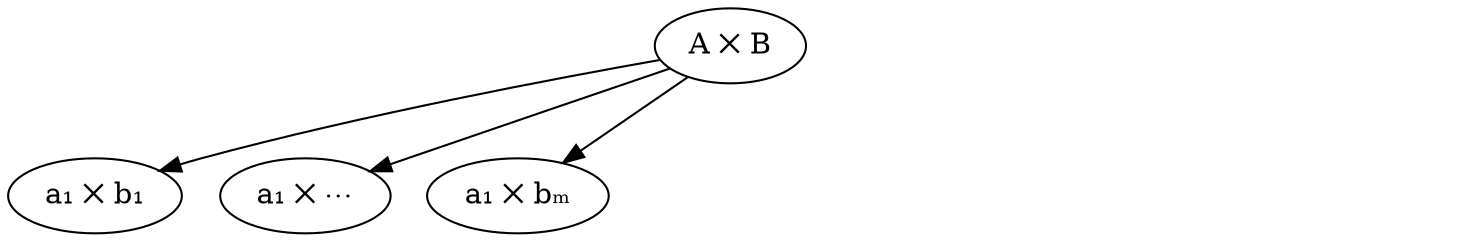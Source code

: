 digraph {
    AndAB[label="A ✕ B"]

    AndA1B1[label="a₁ ✕ b₁" class="value"]
    AndA1BE[label="a₁ ✕ ⋯" class="value"]
    AndA1BN[label="a₁ ✕ bₘ" class="value"]

    AndAEBE[label="⋯ ✕ ⋯" class="value" style=invis]

    AndANB1[label="aₙ ✕ b₁" class="value" style=invis]
    AndANBE[label="aₙ ✕ ⋯" class="value" style=invis]
    AndANBN[label="aₙ ✕ bₘ" class="value" style=invis]

    AndAB -> AndA1B1, AndA1BE, AndA1BN

    AndAB -> AndAEBE[style=invis]

    AndAB -> AndANB1, AndANBE, AndANBN[style=invis]

}
